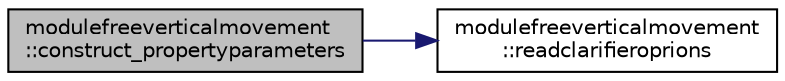 digraph "modulefreeverticalmovement::construct_propertyparameters"
{
 // LATEX_PDF_SIZE
  edge [fontname="Helvetica",fontsize="10",labelfontname="Helvetica",labelfontsize="10"];
  node [fontname="Helvetica",fontsize="10",shape=record];
  rankdir="LR";
  Node1 [label="modulefreeverticalmovement\l::construct_propertyparameters",height=0.2,width=0.4,color="black", fillcolor="grey75", style="filled", fontcolor="black",tooltip=" "];
  Node1 -> Node2 [color="midnightblue",fontsize="10",style="solid",fontname="Helvetica"];
  Node2 [label="modulefreeverticalmovement\l::readclarifieroprions",height=0.2,width=0.4,color="black", fillcolor="white", style="filled",URL="$namespacemodulefreeverticalmovement.html#a2b10bad3ef2fbac72aed08e6bf29bcd6",tooltip=" "];
}
